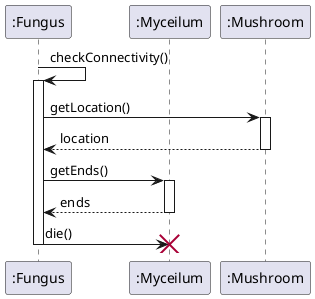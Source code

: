 @startuml check_connectivity

participant ":Fungus" as fungus
participant ":Myceilum" as mycelium
participant ":Mushroom" as mushroom

fungus -> fungus : checkConnectivity()
activate fungus

fungus -> mushroom : getLocation()
activate mushroom
fungus <-- mushroom : location
deactivate mushroom

fungus -> mycelium : getEnds()
activate mycelium
fungus <-- mycelium : ends
deactivate mycelium

fungus -> mycelium : die()
destroy mycelium

deactivate fungus

@enduml